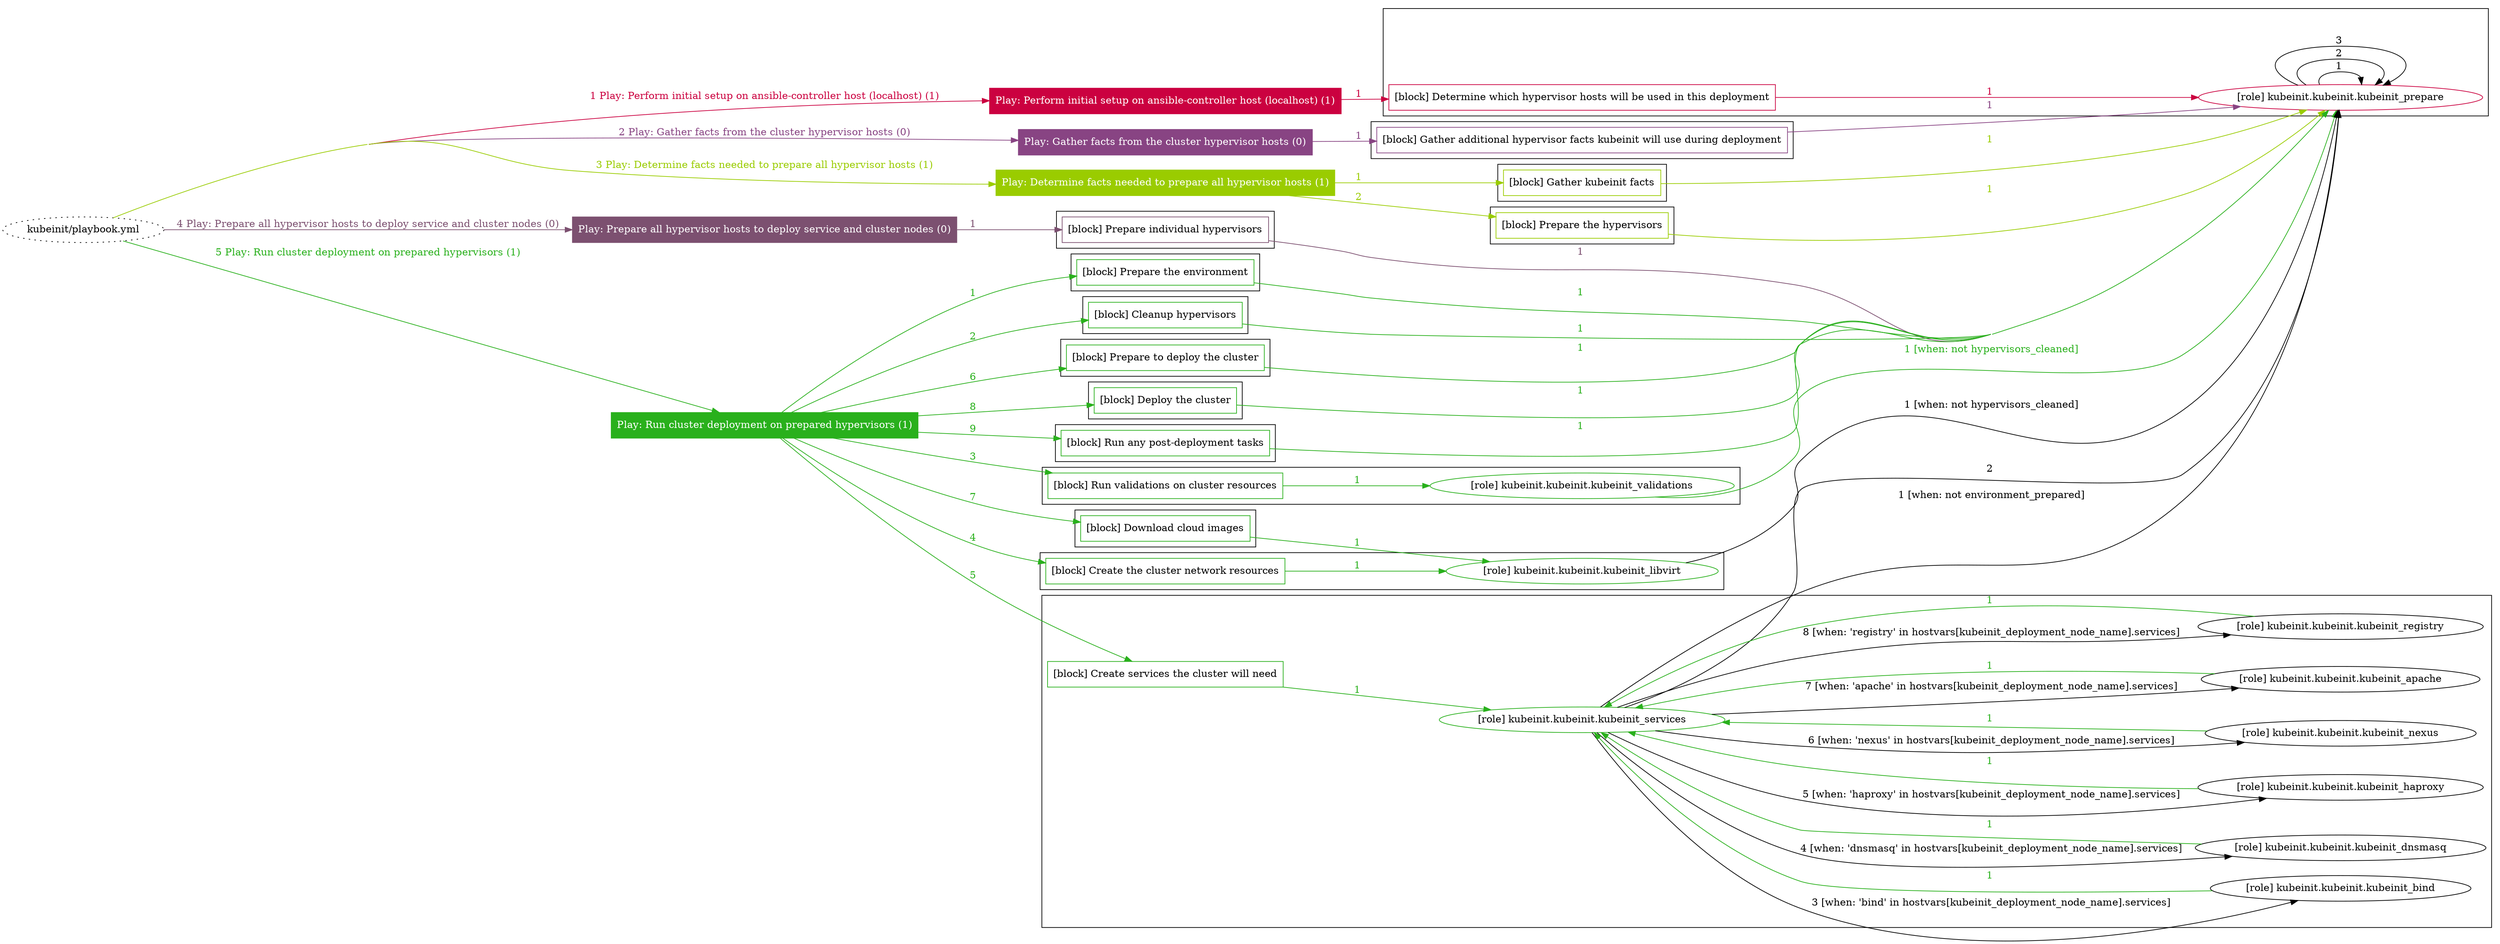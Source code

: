 digraph {
	graph [concentrate=true ordering=in rankdir=LR ratio=fill]
	edge [esep=5 sep=10]
	"kubeinit/playbook.yml" [URL="/home/runner/work/kubeinit/kubeinit/kubeinit/playbook.yml" id=playbook_c25866e2 style=dotted]
	"kubeinit/playbook.yml" -> play_8293ba78 [label="1 Play: Perform initial setup on ansible-controller host (localhost) (1)" color="#cb0140" fontcolor="#cb0140" id=edge_playbook_c25866e2_play_8293ba78 labeltooltip="1 Play: Perform initial setup on ansible-controller host (localhost) (1)" tooltip="1 Play: Perform initial setup on ansible-controller host (localhost) (1)"]
	subgraph "Play: Perform initial setup on ansible-controller host (localhost) (1)" {
		play_8293ba78 [label="Play: Perform initial setup on ansible-controller host (localhost) (1)" URL="/home/runner/work/kubeinit/kubeinit/kubeinit/playbook.yml" color="#cb0140" fontcolor="#ffffff" id=play_8293ba78 shape=box style=filled tooltip=localhost]
		play_8293ba78 -> block_76a41975 [label=1 color="#cb0140" fontcolor="#cb0140" id=edge_1_play_8293ba78_block_76a41975 labeltooltip=1 tooltip=1]
		subgraph cluster_block_76a41975 {
			block_76a41975 [label="[block] Determine which hypervisor hosts will be used in this deployment" URL="/home/runner/work/kubeinit/kubeinit/kubeinit/playbook.yml" color="#cb0140" id=block_76a41975 labeltooltip="Determine which hypervisor hosts will be used in this deployment" shape=box tooltip="Determine which hypervisor hosts will be used in this deployment"]
			block_76a41975 -> role_2690aaf3 [label="1 " color="#cb0140" fontcolor="#cb0140" id=edge_1_block_76a41975_role_2690aaf3 labeltooltip="1 " tooltip="1 "]
			subgraph "kubeinit.kubeinit.kubeinit_prepare" {
				role_2690aaf3 [label="[role] kubeinit.kubeinit.kubeinit_prepare" URL="/home/runner/work/kubeinit/kubeinit/kubeinit/playbook.yml" color="#cb0140" id=role_2690aaf3 tooltip="kubeinit.kubeinit.kubeinit_prepare"]
				role_2690aaf3 -> role_2690aaf3 [label="1 " color=black fontcolor=black id=edge_1_role_2690aaf3_role_2690aaf3 labeltooltip="1 " tooltip="1 "]
				role_2690aaf3 -> role_2690aaf3 [label="2 " color=black fontcolor=black id=edge_2_role_2690aaf3_role_2690aaf3 labeltooltip="2 " tooltip="2 "]
				role_2690aaf3 -> role_2690aaf3 [label="3 " color=black fontcolor=black id=edge_3_role_2690aaf3_role_2690aaf3 labeltooltip="3 " tooltip="3 "]
			}
		}
	}
	"kubeinit/playbook.yml" -> play_142605d9 [label="2 Play: Gather facts from the cluster hypervisor hosts (0)" color="#884483" fontcolor="#884483" id=edge_playbook_c25866e2_play_142605d9 labeltooltip="2 Play: Gather facts from the cluster hypervisor hosts (0)" tooltip="2 Play: Gather facts from the cluster hypervisor hosts (0)"]
	subgraph "Play: Gather facts from the cluster hypervisor hosts (0)" {
		play_142605d9 [label="Play: Gather facts from the cluster hypervisor hosts (0)" URL="/home/runner/work/kubeinit/kubeinit/kubeinit/playbook.yml" color="#884483" fontcolor="#ffffff" id=play_142605d9 shape=box style=filled tooltip="Play: Gather facts from the cluster hypervisor hosts (0)"]
		play_142605d9 -> block_8af00256 [label=1 color="#884483" fontcolor="#884483" id=edge_1_play_142605d9_block_8af00256 labeltooltip=1 tooltip=1]
		subgraph cluster_block_8af00256 {
			block_8af00256 [label="[block] Gather additional hypervisor facts kubeinit will use during deployment" URL="/home/runner/work/kubeinit/kubeinit/kubeinit/playbook.yml" color="#884483" id=block_8af00256 labeltooltip="Gather additional hypervisor facts kubeinit will use during deployment" shape=box tooltip="Gather additional hypervisor facts kubeinit will use during deployment"]
			block_8af00256 -> role_2690aaf3 [label="1 " color="#884483" fontcolor="#884483" id=edge_1_block_8af00256_role_2690aaf3 labeltooltip="1 " tooltip="1 "]
		}
	}
	"kubeinit/playbook.yml" -> play_3f415aa1 [label="3 Play: Determine facts needed to prepare all hypervisor hosts (1)" color="#9acc00" fontcolor="#9acc00" id=edge_playbook_c25866e2_play_3f415aa1 labeltooltip="3 Play: Determine facts needed to prepare all hypervisor hosts (1)" tooltip="3 Play: Determine facts needed to prepare all hypervisor hosts (1)"]
	subgraph "Play: Determine facts needed to prepare all hypervisor hosts (1)" {
		play_3f415aa1 [label="Play: Determine facts needed to prepare all hypervisor hosts (1)" URL="/home/runner/work/kubeinit/kubeinit/kubeinit/playbook.yml" color="#9acc00" fontcolor="#ffffff" id=play_3f415aa1 shape=box style=filled tooltip=localhost]
		play_3f415aa1 -> block_3f13d3cc [label=1 color="#9acc00" fontcolor="#9acc00" id=edge_1_play_3f415aa1_block_3f13d3cc labeltooltip=1 tooltip=1]
		subgraph cluster_block_3f13d3cc {
			block_3f13d3cc [label="[block] Gather kubeinit facts" URL="/home/runner/work/kubeinit/kubeinit/kubeinit/playbook.yml" color="#9acc00" id=block_3f13d3cc labeltooltip="Gather kubeinit facts" shape=box tooltip="Gather kubeinit facts"]
			block_3f13d3cc -> role_2690aaf3 [label="1 " color="#9acc00" fontcolor="#9acc00" id=edge_1_block_3f13d3cc_role_2690aaf3 labeltooltip="1 " tooltip="1 "]
		}
		play_3f415aa1 -> block_64522d1b [label=2 color="#9acc00" fontcolor="#9acc00" id=edge_2_play_3f415aa1_block_64522d1b labeltooltip=2 tooltip=2]
		subgraph cluster_block_64522d1b {
			block_64522d1b [label="[block] Prepare the hypervisors" URL="/home/runner/work/kubeinit/kubeinit/kubeinit/playbook.yml" color="#9acc00" id=block_64522d1b labeltooltip="Prepare the hypervisors" shape=box tooltip="Prepare the hypervisors"]
			block_64522d1b -> role_2690aaf3 [label="1 " color="#9acc00" fontcolor="#9acc00" id=edge_1_block_64522d1b_role_2690aaf3 labeltooltip="1 " tooltip="1 "]
		}
	}
	"kubeinit/playbook.yml" -> play_0ca488dc [label="4 Play: Prepare all hypervisor hosts to deploy service and cluster nodes (0)" color="#7c5070" fontcolor="#7c5070" id=edge_playbook_c25866e2_play_0ca488dc labeltooltip="4 Play: Prepare all hypervisor hosts to deploy service and cluster nodes (0)" tooltip="4 Play: Prepare all hypervisor hosts to deploy service and cluster nodes (0)"]
	subgraph "Play: Prepare all hypervisor hosts to deploy service and cluster nodes (0)" {
		play_0ca488dc [label="Play: Prepare all hypervisor hosts to deploy service and cluster nodes (0)" URL="/home/runner/work/kubeinit/kubeinit/kubeinit/playbook.yml" color="#7c5070" fontcolor="#ffffff" id=play_0ca488dc shape=box style=filled tooltip="Play: Prepare all hypervisor hosts to deploy service and cluster nodes (0)"]
		play_0ca488dc -> block_4ce868c0 [label=1 color="#7c5070" fontcolor="#7c5070" id=edge_1_play_0ca488dc_block_4ce868c0 labeltooltip=1 tooltip=1]
		subgraph cluster_block_4ce868c0 {
			block_4ce868c0 [label="[block] Prepare individual hypervisors" URL="/home/runner/work/kubeinit/kubeinit/kubeinit/playbook.yml" color="#7c5070" id=block_4ce868c0 labeltooltip="Prepare individual hypervisors" shape=box tooltip="Prepare individual hypervisors"]
			block_4ce868c0 -> role_2690aaf3 [label="1 " color="#7c5070" fontcolor="#7c5070" id=edge_1_block_4ce868c0_role_2690aaf3 labeltooltip="1 " tooltip="1 "]
		}
	}
	"kubeinit/playbook.yml" -> play_853d6661 [label="5 Play: Run cluster deployment on prepared hypervisors (1)" color="#29b01c" fontcolor="#29b01c" id=edge_playbook_c25866e2_play_853d6661 labeltooltip="5 Play: Run cluster deployment on prepared hypervisors (1)" tooltip="5 Play: Run cluster deployment on prepared hypervisors (1)"]
	subgraph "Play: Run cluster deployment on prepared hypervisors (1)" {
		play_853d6661 [label="Play: Run cluster deployment on prepared hypervisors (1)" URL="/home/runner/work/kubeinit/kubeinit/kubeinit/playbook.yml" color="#29b01c" fontcolor="#ffffff" id=play_853d6661 shape=box style=filled tooltip=localhost]
		play_853d6661 -> block_1ff412c7 [label=1 color="#29b01c" fontcolor="#29b01c" id=edge_1_play_853d6661_block_1ff412c7 labeltooltip=1 tooltip=1]
		subgraph cluster_block_1ff412c7 {
			block_1ff412c7 [label="[block] Prepare the environment" URL="/home/runner/work/kubeinit/kubeinit/kubeinit/playbook.yml" color="#29b01c" id=block_1ff412c7 labeltooltip="Prepare the environment" shape=box tooltip="Prepare the environment"]
			block_1ff412c7 -> role_2690aaf3 [label="1 " color="#29b01c" fontcolor="#29b01c" id=edge_1_block_1ff412c7_role_2690aaf3 labeltooltip="1 " tooltip="1 "]
		}
		play_853d6661 -> block_5847ce15 [label=2 color="#29b01c" fontcolor="#29b01c" id=edge_2_play_853d6661_block_5847ce15 labeltooltip=2 tooltip=2]
		subgraph cluster_block_5847ce15 {
			block_5847ce15 [label="[block] Cleanup hypervisors" URL="/home/runner/work/kubeinit/kubeinit/kubeinit/playbook.yml" color="#29b01c" id=block_5847ce15 labeltooltip="Cleanup hypervisors" shape=box tooltip="Cleanup hypervisors"]
			block_5847ce15 -> role_2690aaf3 [label="1 " color="#29b01c" fontcolor="#29b01c" id=edge_1_block_5847ce15_role_2690aaf3 labeltooltip="1 " tooltip="1 "]
		}
		play_853d6661 -> block_d62ea6da [label=3 color="#29b01c" fontcolor="#29b01c" id=edge_3_play_853d6661_block_d62ea6da labeltooltip=3 tooltip=3]
		subgraph cluster_block_d62ea6da {
			block_d62ea6da [label="[block] Run validations on cluster resources" URL="/home/runner/work/kubeinit/kubeinit/kubeinit/playbook.yml" color="#29b01c" id=block_d62ea6da labeltooltip="Run validations on cluster resources" shape=box tooltip="Run validations on cluster resources"]
			block_d62ea6da -> role_703bbfa8 [label="1 " color="#29b01c" fontcolor="#29b01c" id=edge_1_block_d62ea6da_role_703bbfa8 labeltooltip="1 " tooltip="1 "]
			subgraph "kubeinit.kubeinit.kubeinit_validations" {
				role_703bbfa8 [label="[role] kubeinit.kubeinit.kubeinit_validations" URL="/home/runner/work/kubeinit/kubeinit/kubeinit/playbook.yml" color="#29b01c" id=role_703bbfa8 tooltip="kubeinit.kubeinit.kubeinit_validations"]
				role_703bbfa8 -> role_2690aaf3 [label="1 [when: not hypervisors_cleaned]" color="#29b01c" fontcolor="#29b01c" id=edge_1_role_703bbfa8_role_2690aaf3 labeltooltip="1 [when: not hypervisors_cleaned]" tooltip="1 [when: not hypervisors_cleaned]"]
			}
		}
		play_853d6661 -> block_1a063e2e [label=4 color="#29b01c" fontcolor="#29b01c" id=edge_4_play_853d6661_block_1a063e2e labeltooltip=4 tooltip=4]
		subgraph cluster_block_1a063e2e {
			block_1a063e2e [label="[block] Create the cluster network resources" URL="/home/runner/work/kubeinit/kubeinit/kubeinit/playbook.yml" color="#29b01c" id=block_1a063e2e labeltooltip="Create the cluster network resources" shape=box tooltip="Create the cluster network resources"]
			block_1a063e2e -> role_95bb0388 [label="1 " color="#29b01c" fontcolor="#29b01c" id=edge_1_block_1a063e2e_role_95bb0388 labeltooltip="1 " tooltip="1 "]
			subgraph "kubeinit.kubeinit.kubeinit_libvirt" {
				role_95bb0388 [label="[role] kubeinit.kubeinit.kubeinit_libvirt" URL="/home/runner/work/kubeinit/kubeinit/kubeinit/playbook.yml" color="#29b01c" id=role_95bb0388 tooltip="kubeinit.kubeinit.kubeinit_libvirt"]
				role_95bb0388 -> role_2690aaf3 [label="1 [when: not hypervisors_cleaned]" color=black fontcolor=black id=edge_1_role_95bb0388_role_2690aaf3 labeltooltip="1 [when: not hypervisors_cleaned]" tooltip="1 [when: not hypervisors_cleaned]"]
			}
		}
		play_853d6661 -> block_9420a8d2 [label=5 color="#29b01c" fontcolor="#29b01c" id=edge_5_play_853d6661_block_9420a8d2 labeltooltip=5 tooltip=5]
		subgraph cluster_block_9420a8d2 {
			block_9420a8d2 [label="[block] Create services the cluster will need" URL="/home/runner/work/kubeinit/kubeinit/kubeinit/playbook.yml" color="#29b01c" id=block_9420a8d2 labeltooltip="Create services the cluster will need" shape=box tooltip="Create services the cluster will need"]
			block_9420a8d2 -> role_c3b6ca17 [label="1 " color="#29b01c" fontcolor="#29b01c" id=edge_1_block_9420a8d2_role_c3b6ca17 labeltooltip="1 " tooltip="1 "]
			subgraph "kubeinit.kubeinit.kubeinit_services" {
				role_c3b6ca17 [label="[role] kubeinit.kubeinit.kubeinit_services" URL="/home/runner/work/kubeinit/kubeinit/kubeinit/playbook.yml" color="#29b01c" id=role_c3b6ca17 tooltip="kubeinit.kubeinit.kubeinit_services"]
				role_c3b6ca17 -> role_2690aaf3 [label="1 [when: not environment_prepared]" color=black fontcolor=black id=edge_1_role_c3b6ca17_role_2690aaf3 labeltooltip="1 [when: not environment_prepared]" tooltip="1 [when: not environment_prepared]"]
				role_c3b6ca17 -> role_2690aaf3 [label="2 " color=black fontcolor=black id=edge_2_role_c3b6ca17_role_2690aaf3 labeltooltip="2 " tooltip="2 "]
				role_c3b6ca17 -> role_11ad6480 [label="3 [when: 'bind' in hostvars[kubeinit_deployment_node_name].services]" color=black fontcolor=black id=edge_3_role_c3b6ca17_role_11ad6480 labeltooltip="3 [when: 'bind' in hostvars[kubeinit_deployment_node_name].services]" tooltip="3 [when: 'bind' in hostvars[kubeinit_deployment_node_name].services]"]
				subgraph "kubeinit.kubeinit.kubeinit_bind" {
					role_11ad6480 [label="[role] kubeinit.kubeinit.kubeinit_bind" URL="/home/runner/.ansible/collections/ansible_collections/kubeinit/kubeinit/roles/kubeinit_services/tasks/start_services_containers.yml" color=black id=role_11ad6480 tooltip="kubeinit.kubeinit.kubeinit_bind"]
					role_11ad6480 -> role_c3b6ca17 [label="1 " color="#29b01c" fontcolor="#29b01c" id=edge_1_role_11ad6480_role_c3b6ca17 labeltooltip="1 " tooltip="1 "]
				}
				role_c3b6ca17 -> role_bdbcb030 [label="4 [when: 'dnsmasq' in hostvars[kubeinit_deployment_node_name].services]" color=black fontcolor=black id=edge_4_role_c3b6ca17_role_bdbcb030 labeltooltip="4 [when: 'dnsmasq' in hostvars[kubeinit_deployment_node_name].services]" tooltip="4 [when: 'dnsmasq' in hostvars[kubeinit_deployment_node_name].services]"]
				subgraph "kubeinit.kubeinit.kubeinit_dnsmasq" {
					role_bdbcb030 [label="[role] kubeinit.kubeinit.kubeinit_dnsmasq" URL="/home/runner/.ansible/collections/ansible_collections/kubeinit/kubeinit/roles/kubeinit_services/tasks/start_services_containers.yml" color=black id=role_bdbcb030 tooltip="kubeinit.kubeinit.kubeinit_dnsmasq"]
					role_bdbcb030 -> role_c3b6ca17 [label="1 " color="#29b01c" fontcolor="#29b01c" id=edge_1_role_bdbcb030_role_c3b6ca17 labeltooltip="1 " tooltip="1 "]
				}
				role_c3b6ca17 -> role_cbd6e96e [label="5 [when: 'haproxy' in hostvars[kubeinit_deployment_node_name].services]" color=black fontcolor=black id=edge_5_role_c3b6ca17_role_cbd6e96e labeltooltip="5 [when: 'haproxy' in hostvars[kubeinit_deployment_node_name].services]" tooltip="5 [when: 'haproxy' in hostvars[kubeinit_deployment_node_name].services]"]
				subgraph "kubeinit.kubeinit.kubeinit_haproxy" {
					role_cbd6e96e [label="[role] kubeinit.kubeinit.kubeinit_haproxy" URL="/home/runner/.ansible/collections/ansible_collections/kubeinit/kubeinit/roles/kubeinit_services/tasks/start_services_containers.yml" color=black id=role_cbd6e96e tooltip="kubeinit.kubeinit.kubeinit_haproxy"]
					role_cbd6e96e -> role_c3b6ca17 [label="1 " color="#29b01c" fontcolor="#29b01c" id=edge_1_role_cbd6e96e_role_c3b6ca17 labeltooltip="1 " tooltip="1 "]
				}
				role_c3b6ca17 -> role_b2191203 [label="6 [when: 'nexus' in hostvars[kubeinit_deployment_node_name].services]" color=black fontcolor=black id=edge_6_role_c3b6ca17_role_b2191203 labeltooltip="6 [when: 'nexus' in hostvars[kubeinit_deployment_node_name].services]" tooltip="6 [when: 'nexus' in hostvars[kubeinit_deployment_node_name].services]"]
				subgraph "kubeinit.kubeinit.kubeinit_nexus" {
					role_b2191203 [label="[role] kubeinit.kubeinit.kubeinit_nexus" URL="/home/runner/.ansible/collections/ansible_collections/kubeinit/kubeinit/roles/kubeinit_services/tasks/start_services_containers.yml" color=black id=role_b2191203 tooltip="kubeinit.kubeinit.kubeinit_nexus"]
					role_b2191203 -> role_c3b6ca17 [label="1 " color="#29b01c" fontcolor="#29b01c" id=edge_1_role_b2191203_role_c3b6ca17 labeltooltip="1 " tooltip="1 "]
				}
				role_c3b6ca17 -> role_c993d7df [label="7 [when: 'apache' in hostvars[kubeinit_deployment_node_name].services]" color=black fontcolor=black id=edge_7_role_c3b6ca17_role_c993d7df labeltooltip="7 [when: 'apache' in hostvars[kubeinit_deployment_node_name].services]" tooltip="7 [when: 'apache' in hostvars[kubeinit_deployment_node_name].services]"]
				subgraph "kubeinit.kubeinit.kubeinit_apache" {
					role_c993d7df [label="[role] kubeinit.kubeinit.kubeinit_apache" URL="/home/runner/.ansible/collections/ansible_collections/kubeinit/kubeinit/roles/kubeinit_services/tasks/start_services_containers.yml" color=black id=role_c993d7df tooltip="kubeinit.kubeinit.kubeinit_apache"]
					role_c993d7df -> role_c3b6ca17 [label="1 " color="#29b01c" fontcolor="#29b01c" id=edge_1_role_c993d7df_role_c3b6ca17 labeltooltip="1 " tooltip="1 "]
				}
				role_c3b6ca17 -> role_898f9f96 [label="8 [when: 'registry' in hostvars[kubeinit_deployment_node_name].services]" color=black fontcolor=black id=edge_8_role_c3b6ca17_role_898f9f96 labeltooltip="8 [when: 'registry' in hostvars[kubeinit_deployment_node_name].services]" tooltip="8 [when: 'registry' in hostvars[kubeinit_deployment_node_name].services]"]
				subgraph "kubeinit.kubeinit.kubeinit_registry" {
					role_898f9f96 [label="[role] kubeinit.kubeinit.kubeinit_registry" URL="/home/runner/.ansible/collections/ansible_collections/kubeinit/kubeinit/roles/kubeinit_services/tasks/start_services_containers.yml" color=black id=role_898f9f96 tooltip="kubeinit.kubeinit.kubeinit_registry"]
					role_898f9f96 -> role_c3b6ca17 [label="1 " color="#29b01c" fontcolor="#29b01c" id=edge_1_role_898f9f96_role_c3b6ca17 labeltooltip="1 " tooltip="1 "]
				}
			}
		}
		play_853d6661 -> block_fbbe45ca [label=6 color="#29b01c" fontcolor="#29b01c" id=edge_6_play_853d6661_block_fbbe45ca labeltooltip=6 tooltip=6]
		subgraph cluster_block_fbbe45ca {
			block_fbbe45ca [label="[block] Prepare to deploy the cluster" URL="/home/runner/work/kubeinit/kubeinit/kubeinit/playbook.yml" color="#29b01c" id=block_fbbe45ca labeltooltip="Prepare to deploy the cluster" shape=box tooltip="Prepare to deploy the cluster"]
			block_fbbe45ca -> role_2690aaf3 [label="1 " color="#29b01c" fontcolor="#29b01c" id=edge_1_block_fbbe45ca_role_2690aaf3 labeltooltip="1 " tooltip="1 "]
		}
		play_853d6661 -> block_ac90af8a [label=7 color="#29b01c" fontcolor="#29b01c" id=edge_7_play_853d6661_block_ac90af8a labeltooltip=7 tooltip=7]
		subgraph cluster_block_ac90af8a {
			block_ac90af8a [label="[block] Download cloud images" URL="/home/runner/work/kubeinit/kubeinit/kubeinit/playbook.yml" color="#29b01c" id=block_ac90af8a labeltooltip="Download cloud images" shape=box tooltip="Download cloud images"]
			block_ac90af8a -> role_95bb0388 [label="1 " color="#29b01c" fontcolor="#29b01c" id=edge_1_block_ac90af8a_role_95bb0388 labeltooltip="1 " tooltip="1 "]
		}
		play_853d6661 -> block_326fc336 [label=8 color="#29b01c" fontcolor="#29b01c" id=edge_8_play_853d6661_block_326fc336 labeltooltip=8 tooltip=8]
		subgraph cluster_block_326fc336 {
			block_326fc336 [label="[block] Deploy the cluster" URL="/home/runner/work/kubeinit/kubeinit/kubeinit/playbook.yml" color="#29b01c" id=block_326fc336 labeltooltip="Deploy the cluster" shape=box tooltip="Deploy the cluster"]
			block_326fc336 -> role_2690aaf3 [label="1 " color="#29b01c" fontcolor="#29b01c" id=edge_1_block_326fc336_role_2690aaf3 labeltooltip="1 " tooltip="1 "]
		}
		play_853d6661 -> block_f1bc3a1f [label=9 color="#29b01c" fontcolor="#29b01c" id=edge_9_play_853d6661_block_f1bc3a1f labeltooltip=9 tooltip=9]
		subgraph cluster_block_f1bc3a1f {
			block_f1bc3a1f [label="[block] Run any post-deployment tasks" URL="/home/runner/work/kubeinit/kubeinit/kubeinit/playbook.yml" color="#29b01c" id=block_f1bc3a1f labeltooltip="Run any post-deployment tasks" shape=box tooltip="Run any post-deployment tasks"]
			block_f1bc3a1f -> role_2690aaf3 [label="1 " color="#29b01c" fontcolor="#29b01c" id=edge_1_block_f1bc3a1f_role_2690aaf3 labeltooltip="1 " tooltip="1 "]
		}
	}
}
